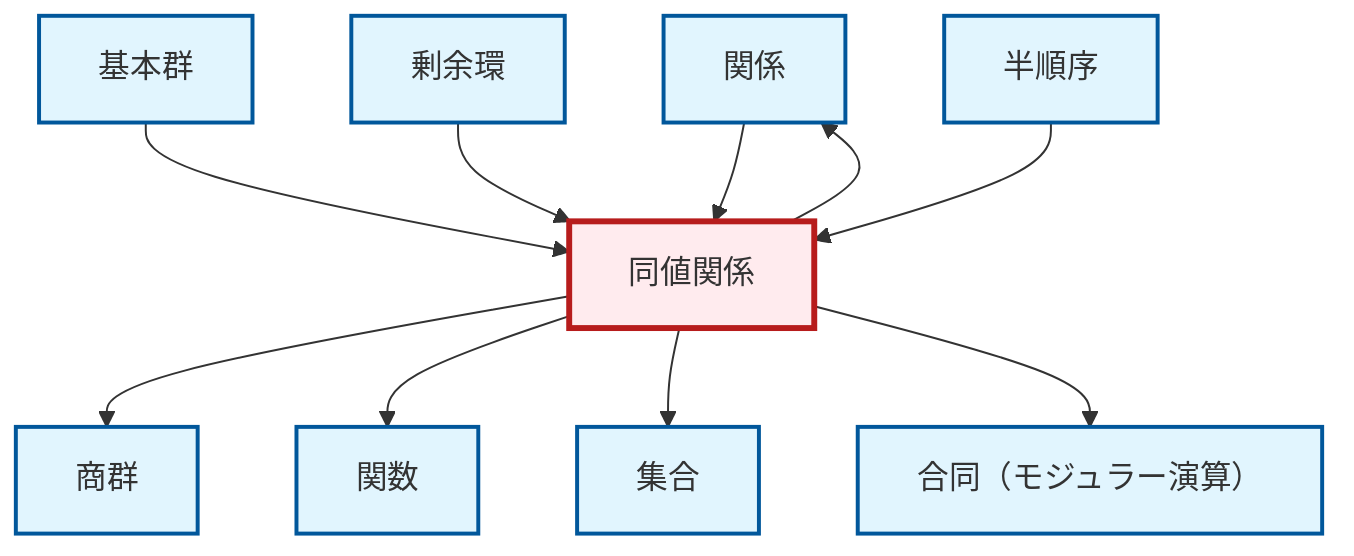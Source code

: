graph TD
    classDef definition fill:#e1f5fe,stroke:#01579b,stroke-width:2px
    classDef theorem fill:#f3e5f5,stroke:#4a148c,stroke-width:2px
    classDef axiom fill:#fff3e0,stroke:#e65100,stroke-width:2px
    classDef example fill:#e8f5e9,stroke:#1b5e20,stroke-width:2px
    classDef current fill:#ffebee,stroke:#b71c1c,stroke-width:3px
    def-congruence["合同（モジュラー演算）"]:::definition
    def-relation["関係"]:::definition
    def-quotient-group["商群"]:::definition
    def-function["関数"]:::definition
    def-partial-order["半順序"]:::definition
    def-equivalence-relation["同値関係"]:::definition
    def-set["集合"]:::definition
    def-quotient-ring["剰余環"]:::definition
    def-fundamental-group["基本群"]:::definition
    def-fundamental-group --> def-equivalence-relation
    def-equivalence-relation --> def-quotient-group
    def-relation --> def-equivalence-relation
    def-quotient-ring --> def-equivalence-relation
    def-equivalence-relation --> def-function
    def-partial-order --> def-equivalence-relation
    def-equivalence-relation --> def-relation
    def-equivalence-relation --> def-set
    def-equivalence-relation --> def-congruence
    class def-equivalence-relation current